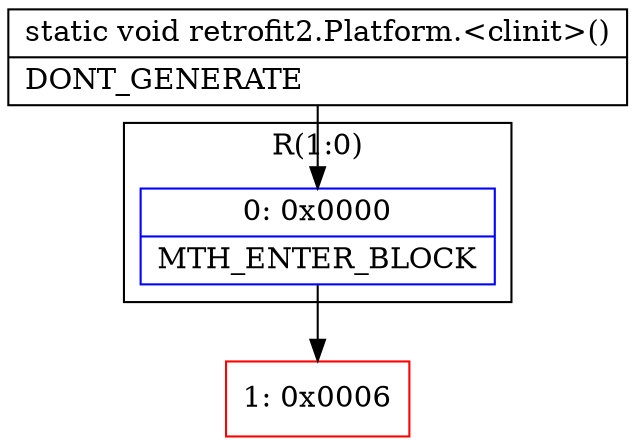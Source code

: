 digraph "CFG forretrofit2.Platform.\<clinit\>()V" {
subgraph cluster_Region_553735707 {
label = "R(1:0)";
node [shape=record,color=blue];
Node_0 [shape=record,label="{0\:\ 0x0000|MTH_ENTER_BLOCK\l}"];
}
Node_1 [shape=record,color=red,label="{1\:\ 0x0006}"];
MethodNode[shape=record,label="{static void retrofit2.Platform.\<clinit\>()  | DONT_GENERATE\l}"];
MethodNode -> Node_0;
Node_0 -> Node_1;
}


